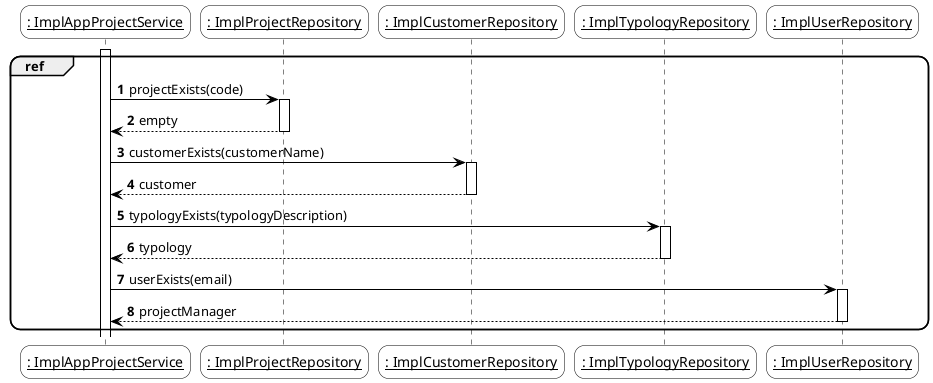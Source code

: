 @startuml
'https://plantuml.com/sequence-diagramskinparam sequenceArrowThickness 2
skinparam roundcorner 20
skinparam maxmessagesize 0
skinparam sequenceParticipant underline
skinparam sequence {
ArrowColor black
ActorBorderColor #black
LifeLineBorderColor black
LifeLineBackgroundColor white
ParticipantBorderColor black
ParticipantBackgroundColor #transparent
ParticipantFontName Aapex
ParticipantFontSize 14
ParticipantFontColor black
ActorBackgroundColor #transparent
ActorFontColor black
ActorFontSize 14
ActorFontName Aapex
}
autonumber
autoactivate on

activate ": ImplAppProjectService"

group ref

    ": ImplAppProjectService" -> ": ImplProjectRepository" : projectExists(code)
    ": ImplProjectRepository" --> ": ImplAppProjectService" : empty

    ": ImplAppProjectService" -> ": ImplCustomerRepository" : customerExists(customerName)
    ": ImplCustomerRepository" --> ": ImplAppProjectService" : customer

    ": ImplAppProjectService" -> ": ImplTypologyRepository" : typologyExists(typologyDescription)
    ": ImplTypologyRepository" --> ": ImplAppProjectService" : typology

    ": ImplAppProjectService" -> ": ImplUserRepository" : userExists(email)
    ": ImplUserRepository" --> ": ImplAppProjectService" : projectManager

end ref
@enduml
